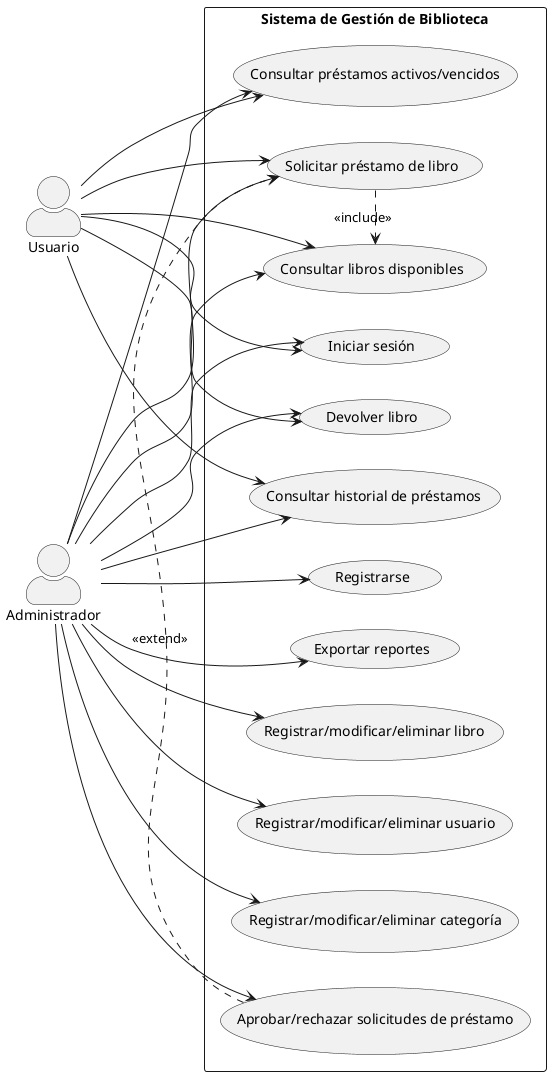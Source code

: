 @startuml CasosDeUsoBiblioteca

left to right direction
skinparam actorStyle awesome

actor Usuario as U
actor Administrador as A

rectangle "Sistema de Gestión de Biblioteca" {
    usecase "Iniciar sesión" as UC1
    usecase "Consultar libros disponibles" as UC2
    usecase "Solicitar préstamo de libro" as UC3
    usecase "Devolver libro" as UC4
    usecase "Consultar historial de préstamos" as UC5
    usecase "Consultar préstamos activos/vencidos" as UC6
    usecase "Registrarse" as UC7
    usecase "Exportar reportes" as UC8
    usecase "Aprobar/rechazar solicitudes de préstamo" as UC9
    usecase "Registrar/modificar/eliminar libro" as UC10
    usecase "Registrar/modificar/eliminar usuario" as UC11
    usecase "Registrar/modificar/eliminar categoría" as UC12
}

U --> UC1
U --> UC2
U --> UC3
U --> UC4
U --> UC5
U --> UC6

A --> UC1
A --> UC2
A --> UC3
A --> UC4
A --> UC5
A --> UC6
A --> UC7
A --> UC8
A --> UC9
A --> UC10
A --> UC11
A --> UC12

UC3 .> UC2 : <<include>>
UC9 .> UC3 : <<extend>>

@enduml 
